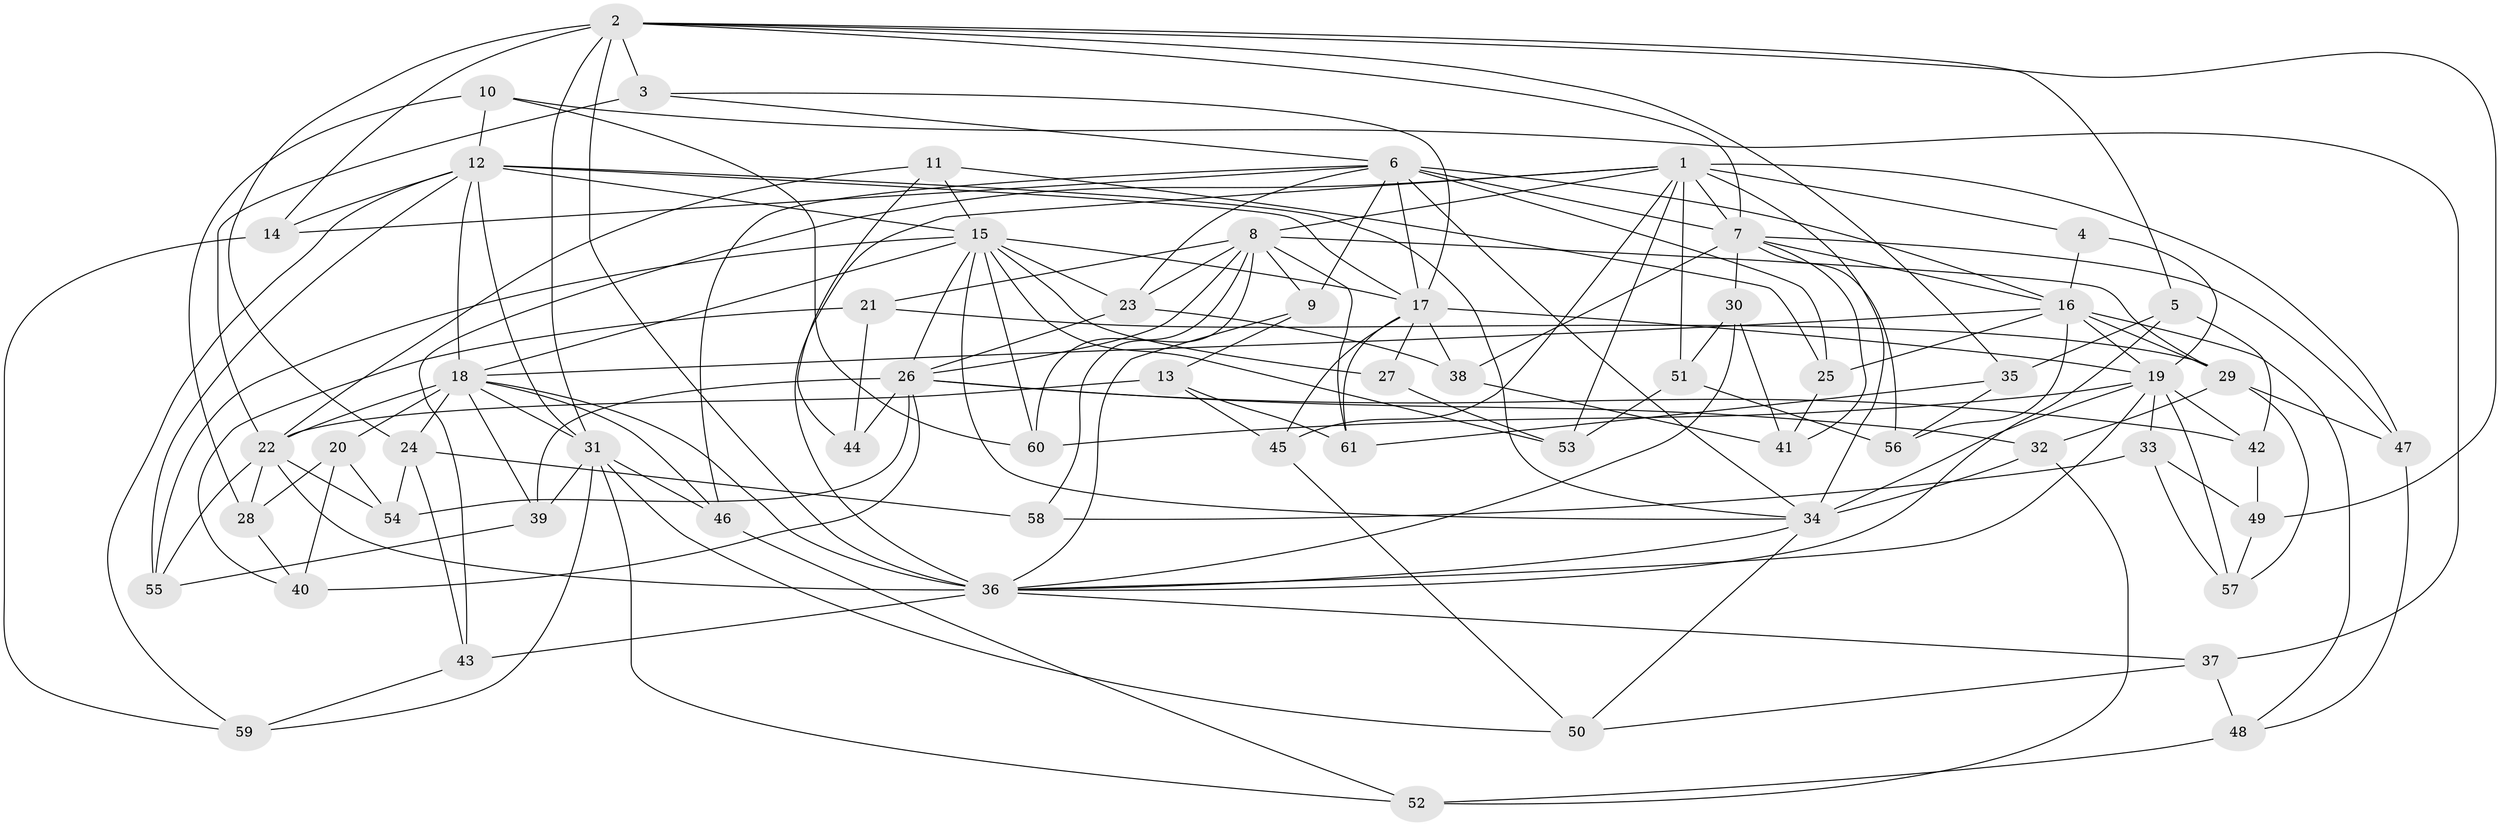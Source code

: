 // original degree distribution, {4: 1.0}
// Generated by graph-tools (version 1.1) at 2025/53/03/04/25 22:53:46]
// undirected, 61 vertices, 164 edges
graph export_dot {
  node [color=gray90,style=filled];
  1;
  2;
  3;
  4;
  5;
  6;
  7;
  8;
  9;
  10;
  11;
  12;
  13;
  14;
  15;
  16;
  17;
  18;
  19;
  20;
  21;
  22;
  23;
  24;
  25;
  26;
  27;
  28;
  29;
  30;
  31;
  32;
  33;
  34;
  35;
  36;
  37;
  38;
  39;
  40;
  41;
  42;
  43;
  44;
  45;
  46;
  47;
  48;
  49;
  50;
  51;
  52;
  53;
  54;
  55;
  56;
  57;
  58;
  59;
  60;
  61;
  1 -- 4 [weight=1.0];
  1 -- 7 [weight=1.0];
  1 -- 8 [weight=1.0];
  1 -- 34 [weight=3.0];
  1 -- 36 [weight=1.0];
  1 -- 43 [weight=1.0];
  1 -- 45 [weight=1.0];
  1 -- 47 [weight=1.0];
  1 -- 51 [weight=1.0];
  1 -- 53 [weight=1.0];
  2 -- 3 [weight=1.0];
  2 -- 5 [weight=1.0];
  2 -- 7 [weight=1.0];
  2 -- 14 [weight=1.0];
  2 -- 24 [weight=1.0];
  2 -- 31 [weight=1.0];
  2 -- 35 [weight=1.0];
  2 -- 36 [weight=2.0];
  2 -- 49 [weight=1.0];
  3 -- 6 [weight=1.0];
  3 -- 17 [weight=1.0];
  3 -- 22 [weight=3.0];
  4 -- 16 [weight=1.0];
  4 -- 19 [weight=2.0];
  5 -- 35 [weight=1.0];
  5 -- 36 [weight=1.0];
  5 -- 42 [weight=1.0];
  6 -- 7 [weight=2.0];
  6 -- 9 [weight=1.0];
  6 -- 14 [weight=1.0];
  6 -- 16 [weight=1.0];
  6 -- 17 [weight=1.0];
  6 -- 23 [weight=2.0];
  6 -- 25 [weight=1.0];
  6 -- 34 [weight=1.0];
  6 -- 46 [weight=1.0];
  7 -- 16 [weight=1.0];
  7 -- 30 [weight=1.0];
  7 -- 38 [weight=1.0];
  7 -- 41 [weight=1.0];
  7 -- 47 [weight=1.0];
  7 -- 56 [weight=1.0];
  8 -- 9 [weight=1.0];
  8 -- 21 [weight=1.0];
  8 -- 23 [weight=1.0];
  8 -- 26 [weight=1.0];
  8 -- 29 [weight=2.0];
  8 -- 58 [weight=1.0];
  8 -- 60 [weight=1.0];
  8 -- 61 [weight=1.0];
  9 -- 13 [weight=1.0];
  9 -- 36 [weight=1.0];
  10 -- 12 [weight=1.0];
  10 -- 28 [weight=1.0];
  10 -- 37 [weight=1.0];
  10 -- 60 [weight=1.0];
  11 -- 15 [weight=1.0];
  11 -- 22 [weight=1.0];
  11 -- 25 [weight=1.0];
  11 -- 44 [weight=1.0];
  12 -- 14 [weight=1.0];
  12 -- 15 [weight=1.0];
  12 -- 17 [weight=2.0];
  12 -- 18 [weight=1.0];
  12 -- 31 [weight=3.0];
  12 -- 34 [weight=1.0];
  12 -- 55 [weight=1.0];
  12 -- 59 [weight=1.0];
  13 -- 22 [weight=1.0];
  13 -- 45 [weight=1.0];
  13 -- 61 [weight=1.0];
  14 -- 59 [weight=1.0];
  15 -- 17 [weight=1.0];
  15 -- 18 [weight=1.0];
  15 -- 23 [weight=1.0];
  15 -- 26 [weight=1.0];
  15 -- 27 [weight=2.0];
  15 -- 34 [weight=1.0];
  15 -- 53 [weight=1.0];
  15 -- 55 [weight=1.0];
  15 -- 60 [weight=1.0];
  16 -- 18 [weight=1.0];
  16 -- 19 [weight=1.0];
  16 -- 25 [weight=1.0];
  16 -- 29 [weight=2.0];
  16 -- 48 [weight=1.0];
  16 -- 56 [weight=1.0];
  17 -- 19 [weight=1.0];
  17 -- 27 [weight=1.0];
  17 -- 38 [weight=1.0];
  17 -- 45 [weight=1.0];
  17 -- 61 [weight=1.0];
  18 -- 20 [weight=1.0];
  18 -- 22 [weight=1.0];
  18 -- 24 [weight=3.0];
  18 -- 31 [weight=1.0];
  18 -- 36 [weight=1.0];
  18 -- 39 [weight=1.0];
  18 -- 46 [weight=1.0];
  19 -- 33 [weight=1.0];
  19 -- 34 [weight=1.0];
  19 -- 36 [weight=1.0];
  19 -- 42 [weight=1.0];
  19 -- 57 [weight=1.0];
  19 -- 60 [weight=1.0];
  20 -- 28 [weight=1.0];
  20 -- 40 [weight=1.0];
  20 -- 54 [weight=1.0];
  21 -- 29 [weight=1.0];
  21 -- 40 [weight=1.0];
  21 -- 44 [weight=1.0];
  22 -- 28 [weight=1.0];
  22 -- 36 [weight=1.0];
  22 -- 54 [weight=1.0];
  22 -- 55 [weight=1.0];
  23 -- 26 [weight=1.0];
  23 -- 38 [weight=1.0];
  24 -- 43 [weight=1.0];
  24 -- 54 [weight=1.0];
  24 -- 58 [weight=2.0];
  25 -- 41 [weight=1.0];
  26 -- 32 [weight=1.0];
  26 -- 39 [weight=1.0];
  26 -- 40 [weight=1.0];
  26 -- 42 [weight=1.0];
  26 -- 44 [weight=2.0];
  26 -- 54 [weight=1.0];
  27 -- 53 [weight=1.0];
  28 -- 40 [weight=1.0];
  29 -- 32 [weight=1.0];
  29 -- 47 [weight=1.0];
  29 -- 57 [weight=1.0];
  30 -- 36 [weight=1.0];
  30 -- 41 [weight=1.0];
  30 -- 51 [weight=1.0];
  31 -- 39 [weight=1.0];
  31 -- 46 [weight=1.0];
  31 -- 50 [weight=1.0];
  31 -- 52 [weight=1.0];
  31 -- 59 [weight=1.0];
  32 -- 34 [weight=1.0];
  32 -- 52 [weight=1.0];
  33 -- 49 [weight=1.0];
  33 -- 57 [weight=1.0];
  33 -- 58 [weight=1.0];
  34 -- 36 [weight=1.0];
  34 -- 50 [weight=1.0];
  35 -- 56 [weight=1.0];
  35 -- 61 [weight=1.0];
  36 -- 37 [weight=1.0];
  36 -- 43 [weight=1.0];
  37 -- 48 [weight=1.0];
  37 -- 50 [weight=1.0];
  38 -- 41 [weight=1.0];
  39 -- 55 [weight=1.0];
  42 -- 49 [weight=1.0];
  43 -- 59 [weight=1.0];
  45 -- 50 [weight=1.0];
  46 -- 52 [weight=1.0];
  47 -- 48 [weight=1.0];
  48 -- 52 [weight=1.0];
  49 -- 57 [weight=1.0];
  51 -- 53 [weight=1.0];
  51 -- 56 [weight=1.0];
}
